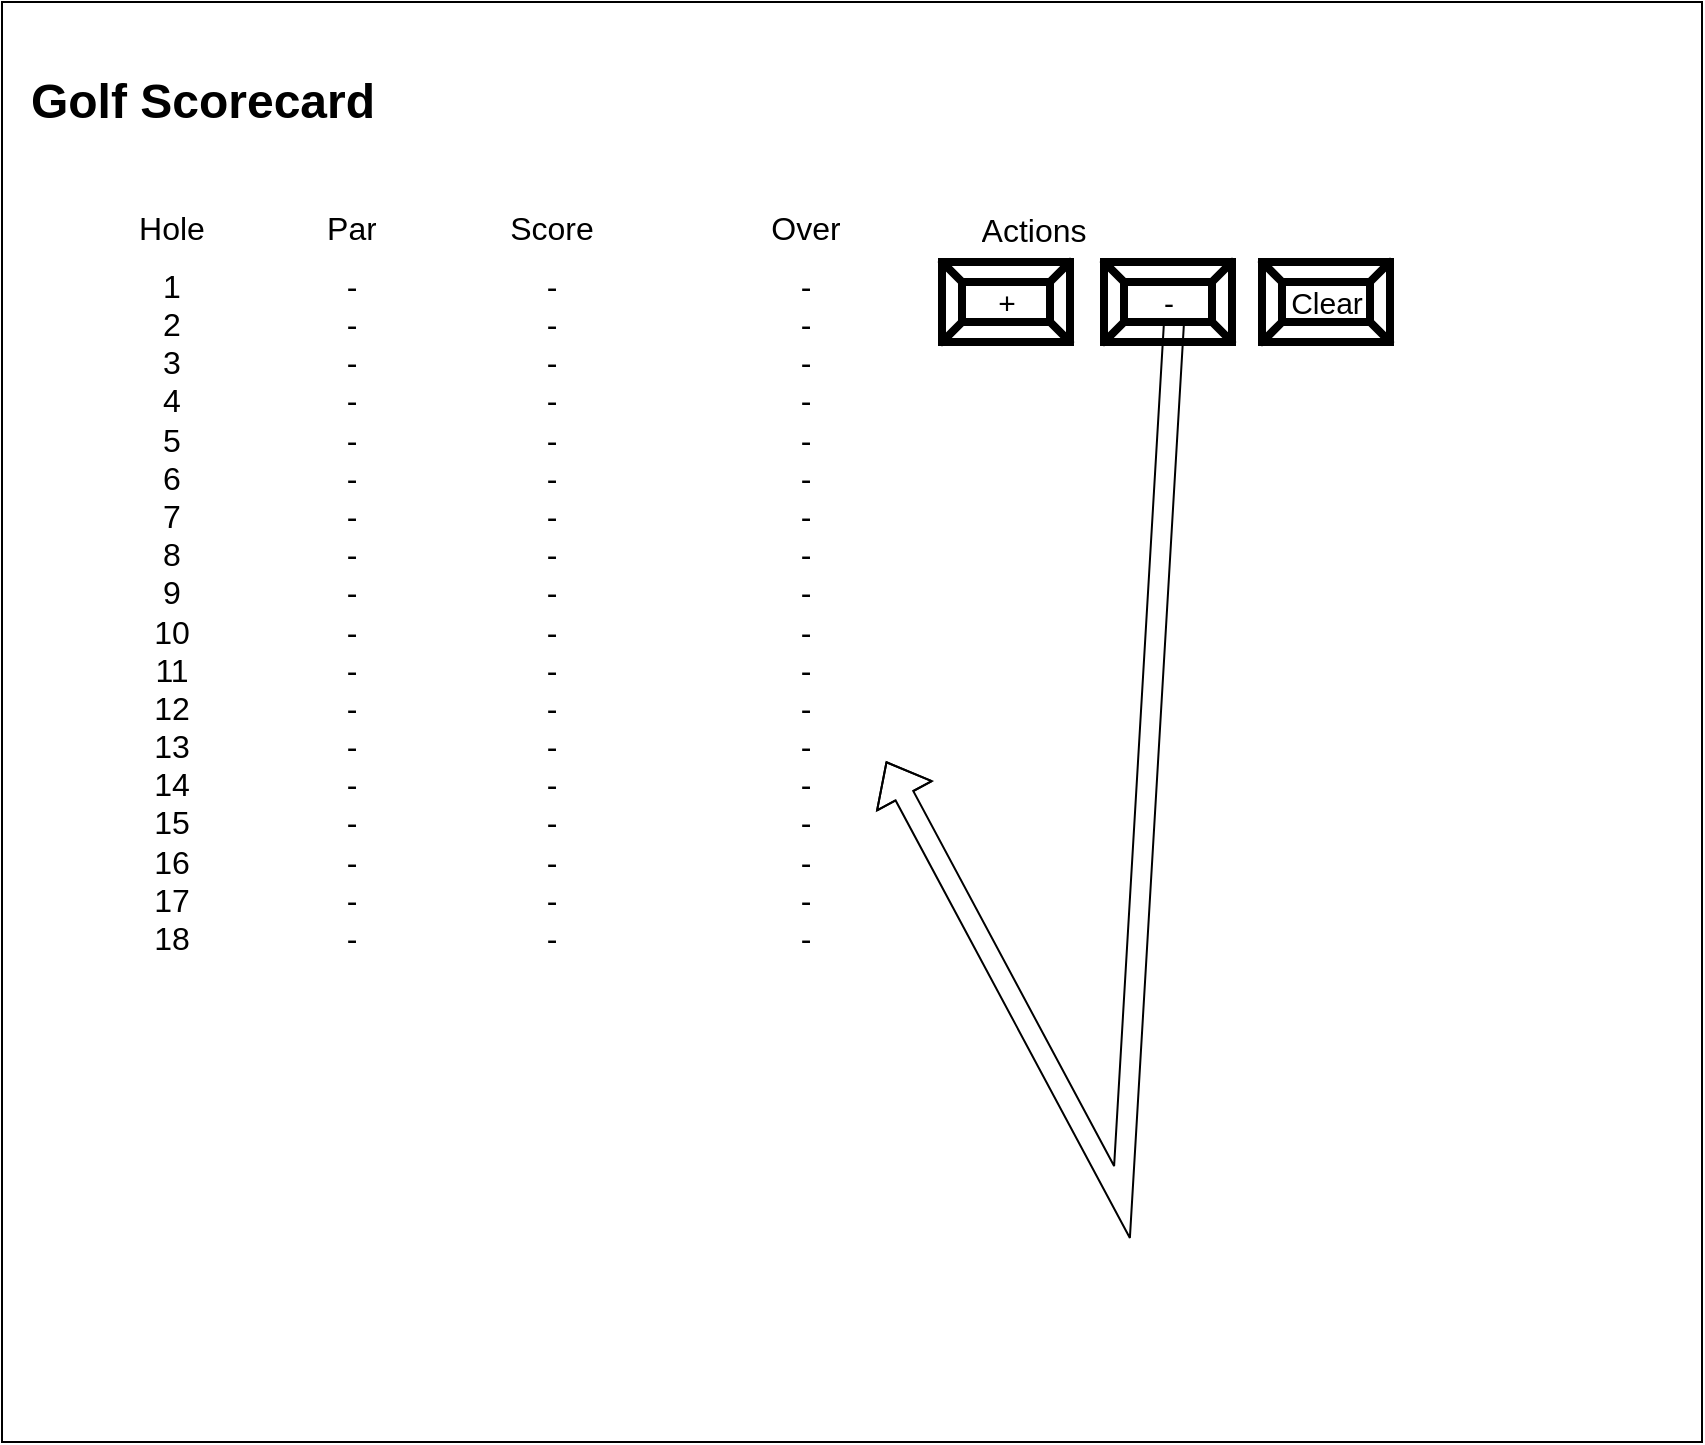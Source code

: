 <mxfile version="15.5.1" type="github">
  <diagram id="r8HiU9aVsxHV5ANtaH4A" name="Page-1">
    <mxGraphModel dx="1422" dy="762" grid="1" gridSize="10" guides="1" tooltips="1" connect="1" arrows="1" fold="1" page="1" pageScale="1" pageWidth="850" pageHeight="1100" math="0" shadow="0">
      <root>
        <mxCell id="0" />
        <mxCell id="1" parent="0" />
        <mxCell id="LT9F1PL3iZhj8fuFXc5--1" value="" style="rounded=0;whiteSpace=wrap;html=1;" vertex="1" parent="1">
          <mxGeometry width="850" height="720" as="geometry" />
        </mxCell>
        <mxCell id="LT9F1PL3iZhj8fuFXc5--2" value="Golf Scorecard&lt;br&gt;" style="text;strokeColor=none;fillColor=none;html=1;fontSize=24;fontStyle=1;verticalAlign=middle;align=center;" vertex="1" parent="1">
          <mxGeometry x="50" y="30" width="100" height="40" as="geometry" />
        </mxCell>
        <UserObject label="&lt;font style=&quot;font-size: 16px&quot;&gt;Hole&lt;/font&gt;" placeholders="1" name="Variable" id="LT9F1PL3iZhj8fuFXc5--3">
          <mxCell style="text;html=1;strokeColor=none;fillColor=none;align=center;verticalAlign=middle;whiteSpace=wrap;overflow=hidden;" vertex="1" parent="1">
            <mxGeometry x="50" y="101" width="70" height="20" as="geometry" />
          </mxCell>
        </UserObject>
        <UserObject label="&lt;font style=&quot;font-size: 16px&quot;&gt;Par&lt;/font&gt;" placeholders="1" name="Variable" id="LT9F1PL3iZhj8fuFXc5--4">
          <mxCell style="text;html=1;strokeColor=none;fillColor=none;align=center;verticalAlign=middle;whiteSpace=wrap;overflow=hidden;" vertex="1" parent="1">
            <mxGeometry x="140" y="101" width="70" height="20" as="geometry" />
          </mxCell>
        </UserObject>
        <UserObject label="&lt;font style=&quot;font-size: 16px&quot;&gt;Score&lt;/font&gt;" placeholders="1" name="Variable" id="LT9F1PL3iZhj8fuFXc5--5">
          <mxCell style="text;html=1;strokeColor=none;fillColor=none;align=center;verticalAlign=middle;whiteSpace=wrap;overflow=hidden;" vertex="1" parent="1">
            <mxGeometry x="240" y="101" width="70" height="20" as="geometry" />
          </mxCell>
        </UserObject>
        <UserObject label="&lt;font style=&quot;font-size: 16px&quot;&gt;Over&lt;/font&gt;" placeholders="1" name="Variable" id="LT9F1PL3iZhj8fuFXc5--6">
          <mxCell style="text;html=1;strokeColor=none;fillColor=none;align=center;verticalAlign=middle;whiteSpace=wrap;overflow=hidden;" vertex="1" parent="1">
            <mxGeometry x="367" y="101" width="70" height="20" as="geometry" />
          </mxCell>
        </UserObject>
        <UserObject label="&lt;font style=&quot;font-size: 16px&quot;&gt;Actions&lt;/font&gt;" placeholders="1" name="Variable" id="LT9F1PL3iZhj8fuFXc5--7">
          <mxCell style="text;html=1;strokeColor=none;fillColor=none;align=center;verticalAlign=middle;whiteSpace=wrap;overflow=hidden;" vertex="1" parent="1">
            <mxGeometry x="481" y="102" width="70" height="20" as="geometry" />
          </mxCell>
        </UserObject>
        <UserObject label="&lt;p style=&quot;line-height: 1.2&quot;&gt;1&lt;br&gt;2&lt;br&gt;3&lt;br&gt;4&lt;br&gt;5&lt;br&gt;6&lt;br&gt;7&lt;br&gt;8&lt;br&gt;9&lt;br&gt;10&lt;br&gt;11&lt;br&gt;12&lt;br&gt;13&lt;br&gt;14&lt;br&gt;15&lt;br&gt;16&lt;br&gt;17&lt;br&gt;18&lt;br&gt;&lt;/p&gt;" placeholders="1" name="Variable" id="LT9F1PL3iZhj8fuFXc5--22">
          <mxCell style="text;html=1;strokeColor=none;fillColor=none;align=center;verticalAlign=middle;whiteSpace=wrap;overflow=hidden;fontSize=16;strokeWidth=4;" vertex="1" parent="1">
            <mxGeometry x="45" y="70" width="80" height="470" as="geometry" />
          </mxCell>
        </UserObject>
        <UserObject label="-&lt;br&gt;-&lt;br&gt;-&lt;br&gt;-&lt;br&gt;-&lt;br&gt;-&lt;br&gt;-&lt;br&gt;-&lt;br&gt;-&lt;br&gt;-&lt;br&gt;-&lt;br&gt;-&lt;br&gt;-&lt;br&gt;-&lt;br&gt;-&lt;br&gt;-&lt;br&gt;-&lt;br&gt;-" placeholders="1" name="Variable" id="LT9F1PL3iZhj8fuFXc5--23">
          <mxCell style="text;html=1;strokeColor=none;fillColor=none;align=center;verticalAlign=middle;whiteSpace=wrap;overflow=hidden;fontSize=16;strokeWidth=4;" vertex="1" parent="1">
            <mxGeometry x="135" y="70" width="80" height="470" as="geometry" />
          </mxCell>
        </UserObject>
        <UserObject label="-&lt;br&gt;-&lt;br&gt;-&lt;br&gt;-&lt;br&gt;-&lt;br&gt;-&lt;br&gt;-&lt;br&gt;-&lt;br&gt;-&lt;br&gt;-&lt;br&gt;-&lt;br&gt;-&lt;br&gt;-&lt;br&gt;-&lt;br&gt;-&lt;br&gt;-&lt;br&gt;-&lt;br&gt;-" placeholders="1" name="Variable" id="LT9F1PL3iZhj8fuFXc5--24">
          <mxCell style="text;html=1;strokeColor=none;fillColor=none;align=center;verticalAlign=middle;whiteSpace=wrap;overflow=hidden;fontSize=16;strokeWidth=4;" vertex="1" parent="1">
            <mxGeometry x="235" y="70" width="80" height="470" as="geometry" />
          </mxCell>
        </UserObject>
        <UserObject label="-&lt;br&gt;-&lt;br&gt;-&lt;br&gt;-&lt;br&gt;-&lt;br&gt;-&lt;br&gt;-&lt;br&gt;-&lt;br&gt;-&lt;br&gt;-&lt;br&gt;-&lt;br&gt;-&lt;br&gt;-&lt;br&gt;-&lt;br&gt;-&lt;br&gt;-&lt;br&gt;-&lt;br&gt;-" placeholders="1" name="Variable" id="LT9F1PL3iZhj8fuFXc5--25">
          <mxCell style="text;html=1;strokeColor=none;fillColor=none;align=center;verticalAlign=middle;whiteSpace=wrap;overflow=hidden;fontSize=16;strokeWidth=4;" vertex="1" parent="1">
            <mxGeometry x="362" y="70" width="80" height="470" as="geometry" />
          </mxCell>
        </UserObject>
        <mxCell id="LT9F1PL3iZhj8fuFXc5--26" value="+" style="labelPosition=center;verticalLabelPosition=middle;align=center;html=1;shape=mxgraph.basic.button;dx=10;fontSize=15;strokeWidth=4;" vertex="1" parent="1">
          <mxGeometry x="470" y="130" width="64" height="40" as="geometry" />
        </mxCell>
        <mxCell id="LT9F1PL3iZhj8fuFXc5--28" value="-" style="labelPosition=center;verticalLabelPosition=middle;align=center;html=1;shape=mxgraph.basic.button;dx=10;fontSize=15;strokeWidth=4;" vertex="1" parent="1">
          <mxGeometry x="551" y="130" width="64" height="40" as="geometry" />
        </mxCell>
        <mxCell id="LT9F1PL3iZhj8fuFXc5--29" value="Clear" style="labelPosition=center;verticalLabelPosition=middle;align=center;html=1;shape=mxgraph.basic.button;dx=10;fontSize=15;strokeWidth=4;" vertex="1" parent="1">
          <mxGeometry x="630" y="130" width="64" height="40" as="geometry" />
        </mxCell>
        <mxCell id="LT9F1PL3iZhj8fuFXc5--35" value="" style="shape=flexArrow;endArrow=classic;html=1;rounded=0;fontSize=15;exitX=0.547;exitY=0.75;exitDx=0;exitDy=0;exitPerimeter=0;" edge="1" parent="1" source="LT9F1PL3iZhj8fuFXc5--28" target="LT9F1PL3iZhj8fuFXc5--25">
          <mxGeometry width="50" height="50" relative="1" as="geometry">
            <mxPoint x="400" y="300" as="sourcePoint" />
            <mxPoint x="450" y="250" as="targetPoint" />
            <Array as="points">
              <mxPoint x="560" y="600" />
            </Array>
          </mxGeometry>
        </mxCell>
      </root>
    </mxGraphModel>
  </diagram>
</mxfile>
